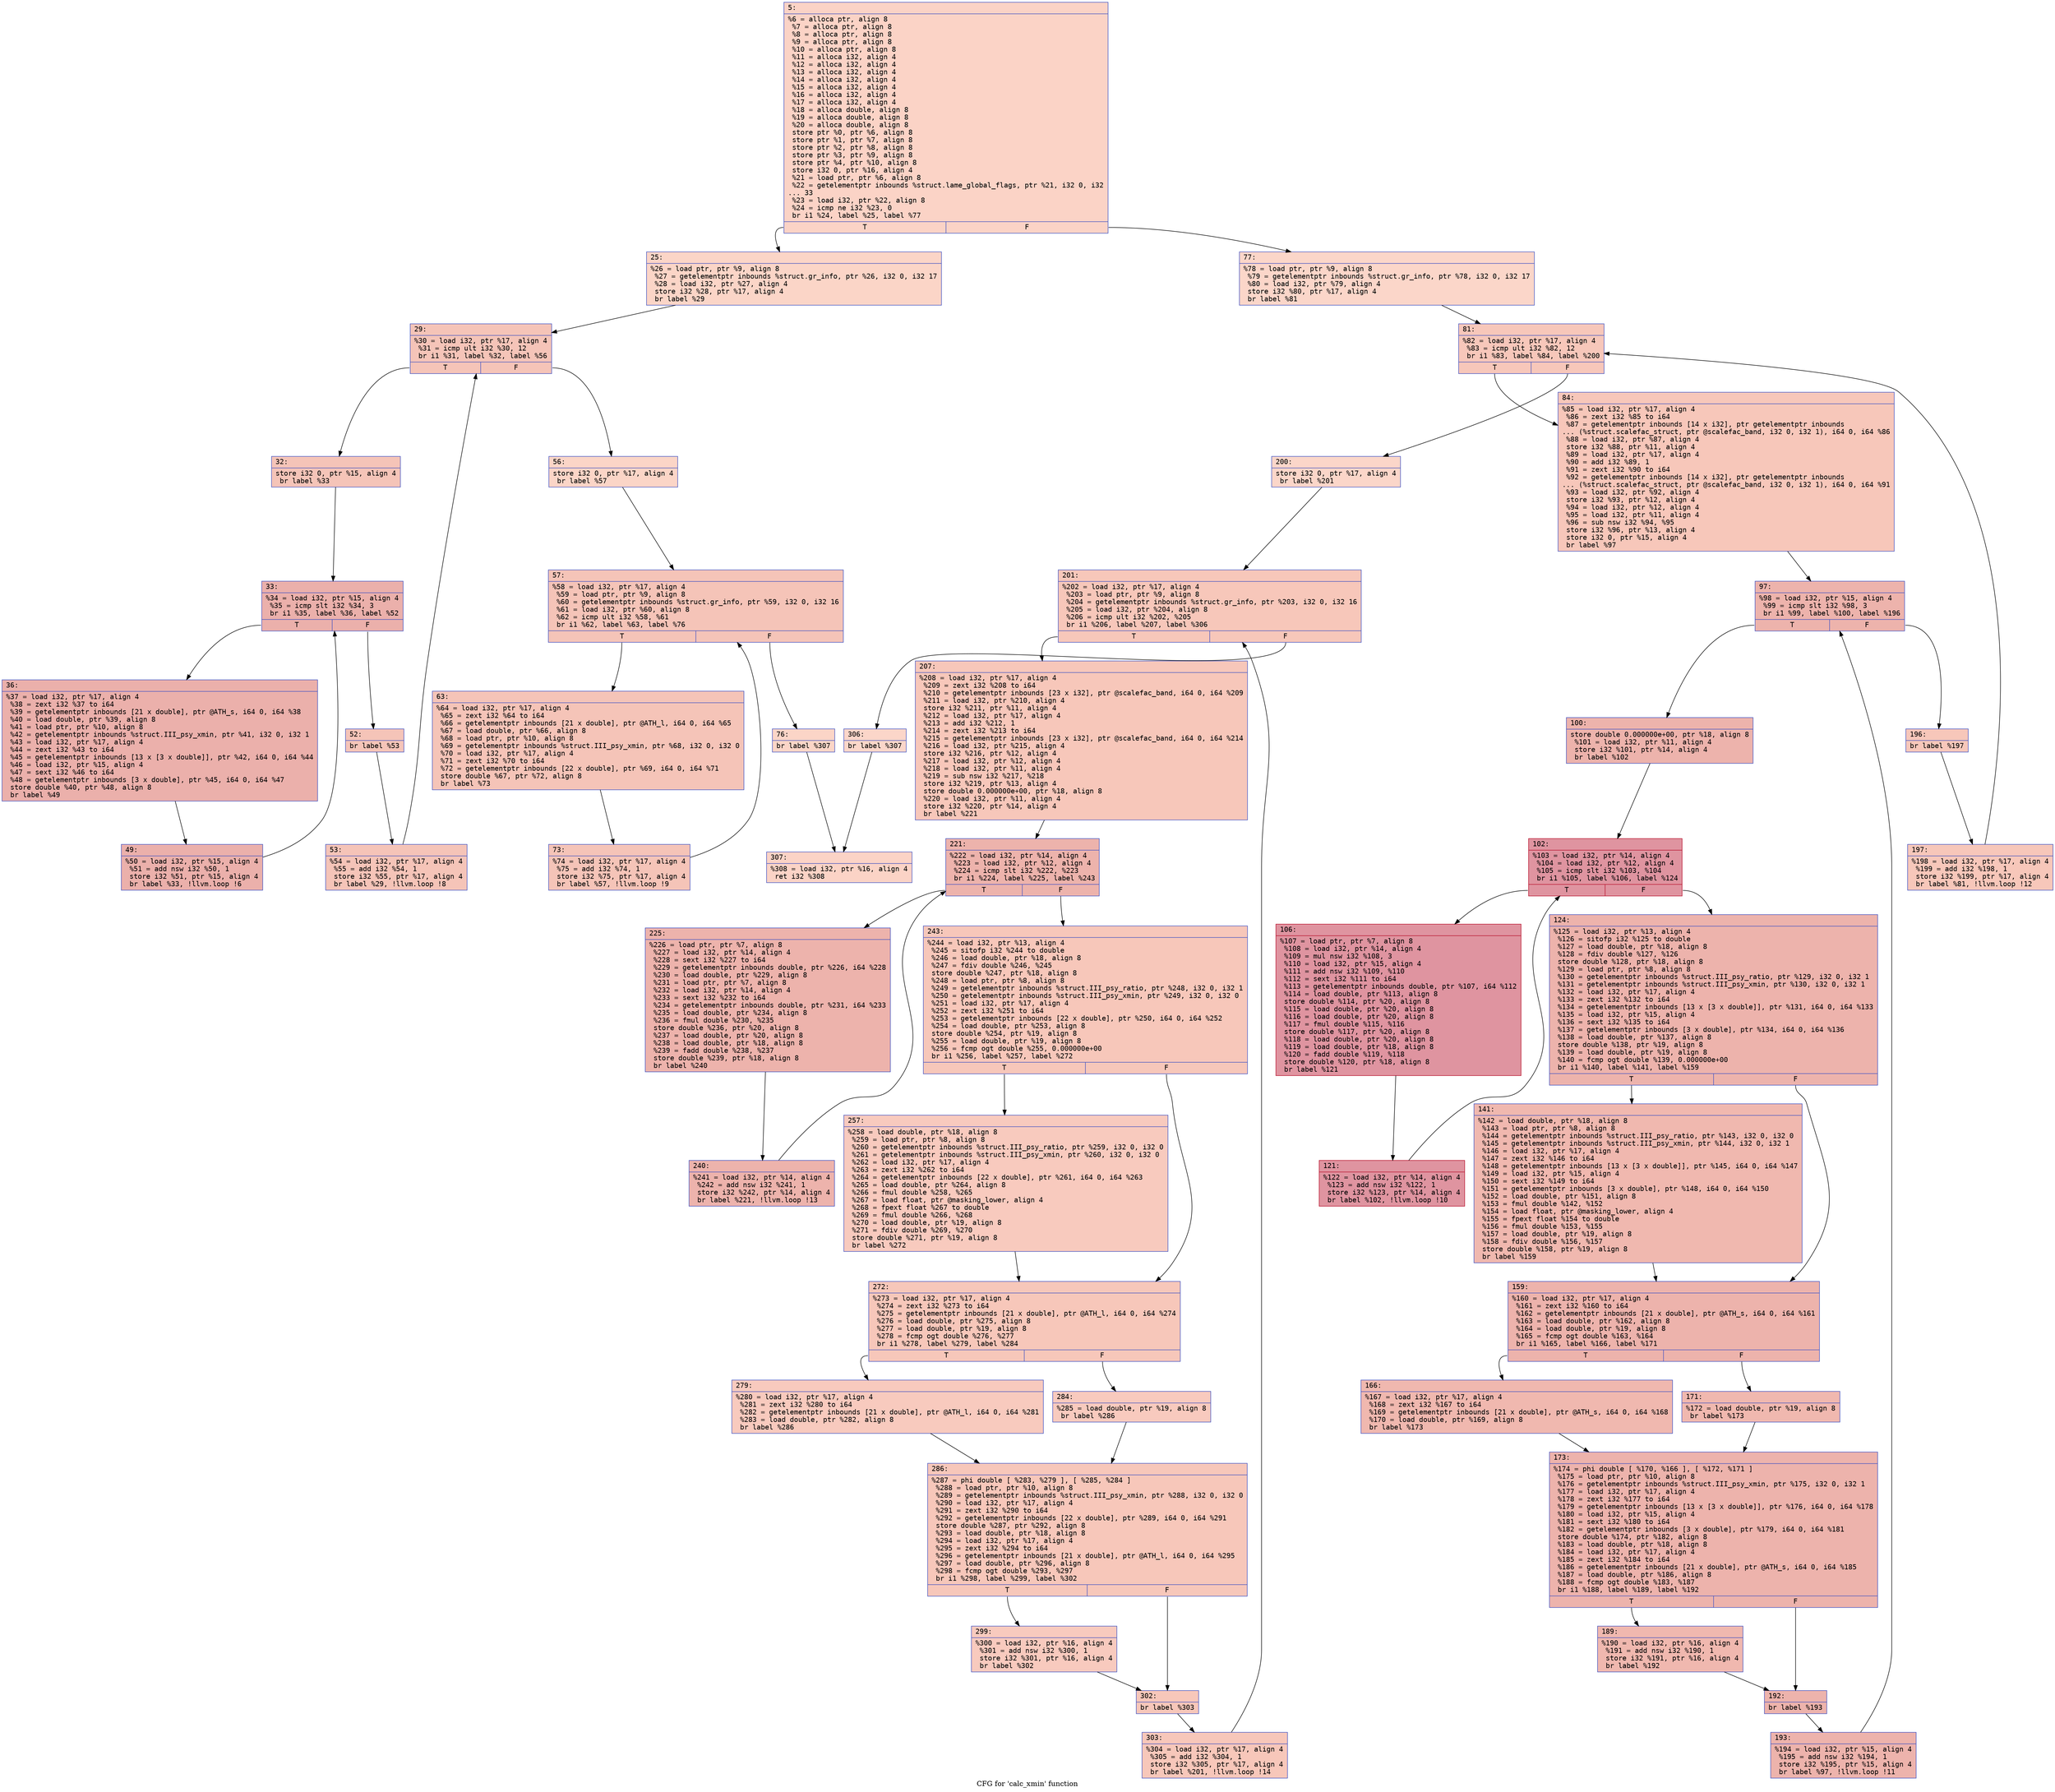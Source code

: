digraph "CFG for 'calc_xmin' function" {
	label="CFG for 'calc_xmin' function";

	Node0x6000016171b0 [shape=record,color="#3d50c3ff", style=filled, fillcolor="#f59c7d70" fontname="Courier",label="{5:\l|  %6 = alloca ptr, align 8\l  %7 = alloca ptr, align 8\l  %8 = alloca ptr, align 8\l  %9 = alloca ptr, align 8\l  %10 = alloca ptr, align 8\l  %11 = alloca i32, align 4\l  %12 = alloca i32, align 4\l  %13 = alloca i32, align 4\l  %14 = alloca i32, align 4\l  %15 = alloca i32, align 4\l  %16 = alloca i32, align 4\l  %17 = alloca i32, align 4\l  %18 = alloca double, align 8\l  %19 = alloca double, align 8\l  %20 = alloca double, align 8\l  store ptr %0, ptr %6, align 8\l  store ptr %1, ptr %7, align 8\l  store ptr %2, ptr %8, align 8\l  store ptr %3, ptr %9, align 8\l  store ptr %4, ptr %10, align 8\l  store i32 0, ptr %16, align 4\l  %21 = load ptr, ptr %6, align 8\l  %22 = getelementptr inbounds %struct.lame_global_flags, ptr %21, i32 0, i32\l... 33\l  %23 = load i32, ptr %22, align 8\l  %24 = icmp ne i32 %23, 0\l  br i1 %24, label %25, label %77\l|{<s0>T|<s1>F}}"];
	Node0x6000016171b0:s0 -> Node0x600001617200[tooltip="5 -> 25\nProbability 62.50%" ];
	Node0x6000016171b0:s1 -> Node0x600001617610[tooltip="5 -> 77\nProbability 37.50%" ];
	Node0x600001617200 [shape=record,color="#3d50c3ff", style=filled, fillcolor="#f5a08170" fontname="Courier",label="{25:\l|  %26 = load ptr, ptr %9, align 8\l  %27 = getelementptr inbounds %struct.gr_info, ptr %26, i32 0, i32 17\l  %28 = load i32, ptr %27, align 4\l  store i32 %28, ptr %17, align 4\l  br label %29\l}"];
	Node0x600001617200 -> Node0x600001617250[tooltip="25 -> 29\nProbability 100.00%" ];
	Node0x600001617250 [shape=record,color="#3d50c3ff", style=filled, fillcolor="#e97a5f70" fontname="Courier",label="{29:\l|  %30 = load i32, ptr %17, align 4\l  %31 = icmp ult i32 %30, 12\l  br i1 %31, label %32, label %56\l|{<s0>T|<s1>F}}"];
	Node0x600001617250:s0 -> Node0x6000016172a0[tooltip="29 -> 32\nProbability 96.88%" ];
	Node0x600001617250:s1 -> Node0x600001617480[tooltip="29 -> 56\nProbability 3.12%" ];
	Node0x6000016172a0 [shape=record,color="#3d50c3ff", style=filled, fillcolor="#e97a5f70" fontname="Courier",label="{32:\l|  store i32 0, ptr %15, align 4\l  br label %33\l}"];
	Node0x6000016172a0 -> Node0x6000016172f0[tooltip="32 -> 33\nProbability 100.00%" ];
	Node0x6000016172f0 [shape=record,color="#3d50c3ff", style=filled, fillcolor="#d24b4070" fontname="Courier",label="{33:\l|  %34 = load i32, ptr %15, align 4\l  %35 = icmp slt i32 %34, 3\l  br i1 %35, label %36, label %52\l|{<s0>T|<s1>F}}"];
	Node0x6000016172f0:s0 -> Node0x600001617340[tooltip="33 -> 36\nProbability 96.88%" ];
	Node0x6000016172f0:s1 -> Node0x6000016173e0[tooltip="33 -> 52\nProbability 3.12%" ];
	Node0x600001617340 [shape=record,color="#3d50c3ff", style=filled, fillcolor="#d24b4070" fontname="Courier",label="{36:\l|  %37 = load i32, ptr %17, align 4\l  %38 = zext i32 %37 to i64\l  %39 = getelementptr inbounds [21 x double], ptr @ATH_s, i64 0, i64 %38\l  %40 = load double, ptr %39, align 8\l  %41 = load ptr, ptr %10, align 8\l  %42 = getelementptr inbounds %struct.III_psy_xmin, ptr %41, i32 0, i32 1\l  %43 = load i32, ptr %17, align 4\l  %44 = zext i32 %43 to i64\l  %45 = getelementptr inbounds [13 x [3 x double]], ptr %42, i64 0, i64 %44\l  %46 = load i32, ptr %15, align 4\l  %47 = sext i32 %46 to i64\l  %48 = getelementptr inbounds [3 x double], ptr %45, i64 0, i64 %47\l  store double %40, ptr %48, align 8\l  br label %49\l}"];
	Node0x600001617340 -> Node0x600001617390[tooltip="36 -> 49\nProbability 100.00%" ];
	Node0x600001617390 [shape=record,color="#3d50c3ff", style=filled, fillcolor="#d24b4070" fontname="Courier",label="{49:\l|  %50 = load i32, ptr %15, align 4\l  %51 = add nsw i32 %50, 1\l  store i32 %51, ptr %15, align 4\l  br label %33, !llvm.loop !6\l}"];
	Node0x600001617390 -> Node0x6000016172f0[tooltip="49 -> 33\nProbability 100.00%" ];
	Node0x6000016173e0 [shape=record,color="#3d50c3ff", style=filled, fillcolor="#e97a5f70" fontname="Courier",label="{52:\l|  br label %53\l}"];
	Node0x6000016173e0 -> Node0x600001617430[tooltip="52 -> 53\nProbability 100.00%" ];
	Node0x600001617430 [shape=record,color="#3d50c3ff", style=filled, fillcolor="#e97a5f70" fontname="Courier",label="{53:\l|  %54 = load i32, ptr %17, align 4\l  %55 = add i32 %54, 1\l  store i32 %55, ptr %17, align 4\l  br label %29, !llvm.loop !8\l}"];
	Node0x600001617430 -> Node0x600001617250[tooltip="53 -> 29\nProbability 100.00%" ];
	Node0x600001617480 [shape=record,color="#3d50c3ff", style=filled, fillcolor="#f5a08170" fontname="Courier",label="{56:\l|  store i32 0, ptr %17, align 4\l  br label %57\l}"];
	Node0x600001617480 -> Node0x6000016174d0[tooltip="56 -> 57\nProbability 100.00%" ];
	Node0x6000016174d0 [shape=record,color="#3d50c3ff", style=filled, fillcolor="#e97a5f70" fontname="Courier",label="{57:\l|  %58 = load i32, ptr %17, align 4\l  %59 = load ptr, ptr %9, align 8\l  %60 = getelementptr inbounds %struct.gr_info, ptr %59, i32 0, i32 16\l  %61 = load i32, ptr %60, align 8\l  %62 = icmp ult i32 %58, %61\l  br i1 %62, label %63, label %76\l|{<s0>T|<s1>F}}"];
	Node0x6000016174d0:s0 -> Node0x600001617520[tooltip="57 -> 63\nProbability 96.88%" ];
	Node0x6000016174d0:s1 -> Node0x6000016175c0[tooltip="57 -> 76\nProbability 3.12%" ];
	Node0x600001617520 [shape=record,color="#3d50c3ff", style=filled, fillcolor="#e97a5f70" fontname="Courier",label="{63:\l|  %64 = load i32, ptr %17, align 4\l  %65 = zext i32 %64 to i64\l  %66 = getelementptr inbounds [21 x double], ptr @ATH_l, i64 0, i64 %65\l  %67 = load double, ptr %66, align 8\l  %68 = load ptr, ptr %10, align 8\l  %69 = getelementptr inbounds %struct.III_psy_xmin, ptr %68, i32 0, i32 0\l  %70 = load i32, ptr %17, align 4\l  %71 = zext i32 %70 to i64\l  %72 = getelementptr inbounds [22 x double], ptr %69, i64 0, i64 %71\l  store double %67, ptr %72, align 8\l  br label %73\l}"];
	Node0x600001617520 -> Node0x600001617570[tooltip="63 -> 73\nProbability 100.00%" ];
	Node0x600001617570 [shape=record,color="#3d50c3ff", style=filled, fillcolor="#e97a5f70" fontname="Courier",label="{73:\l|  %74 = load i32, ptr %17, align 4\l  %75 = add i32 %74, 1\l  store i32 %75, ptr %17, align 4\l  br label %57, !llvm.loop !9\l}"];
	Node0x600001617570 -> Node0x6000016174d0[tooltip="73 -> 57\nProbability 100.00%" ];
	Node0x6000016175c0 [shape=record,color="#3d50c3ff", style=filled, fillcolor="#f5a08170" fontname="Courier",label="{76:\l|  br label %307\l}"];
	Node0x6000016175c0 -> Node0x600001608140[tooltip="76 -> 307\nProbability 100.00%" ];
	Node0x600001617610 [shape=record,color="#3d50c3ff", style=filled, fillcolor="#f6a38570" fontname="Courier",label="{77:\l|  %78 = load ptr, ptr %9, align 8\l  %79 = getelementptr inbounds %struct.gr_info, ptr %78, i32 0, i32 17\l  %80 = load i32, ptr %79, align 4\l  store i32 %80, ptr %17, align 4\l  br label %81\l}"];
	Node0x600001617610 -> Node0x600001617660[tooltip="77 -> 81\nProbability 100.00%" ];
	Node0x600001617660 [shape=record,color="#3d50c3ff", style=filled, fillcolor="#ec7f6370" fontname="Courier",label="{81:\l|  %82 = load i32, ptr %17, align 4\l  %83 = icmp ult i32 %82, 12\l  br i1 %83, label %84, label %200\l|{<s0>T|<s1>F}}"];
	Node0x600001617660:s0 -> Node0x6000016176b0[tooltip="81 -> 84\nProbability 96.88%" ];
	Node0x600001617660:s1 -> Node0x600001617c00[tooltip="81 -> 200\nProbability 3.12%" ];
	Node0x6000016176b0 [shape=record,color="#3d50c3ff", style=filled, fillcolor="#ec7f6370" fontname="Courier",label="{84:\l|  %85 = load i32, ptr %17, align 4\l  %86 = zext i32 %85 to i64\l  %87 = getelementptr inbounds [14 x i32], ptr getelementptr inbounds\l... (%struct.scalefac_struct, ptr @scalefac_band, i32 0, i32 1), i64 0, i64 %86\l  %88 = load i32, ptr %87, align 4\l  store i32 %88, ptr %11, align 4\l  %89 = load i32, ptr %17, align 4\l  %90 = add i32 %89, 1\l  %91 = zext i32 %90 to i64\l  %92 = getelementptr inbounds [14 x i32], ptr getelementptr inbounds\l... (%struct.scalefac_struct, ptr @scalefac_band, i32 0, i32 1), i64 0, i64 %91\l  %93 = load i32, ptr %92, align 4\l  store i32 %93, ptr %12, align 4\l  %94 = load i32, ptr %12, align 4\l  %95 = load i32, ptr %11, align 4\l  %96 = sub nsw i32 %94, %95\l  store i32 %96, ptr %13, align 4\l  store i32 0, ptr %15, align 4\l  br label %97\l}"];
	Node0x6000016176b0 -> Node0x600001617700[tooltip="84 -> 97\nProbability 100.00%" ];
	Node0x600001617700 [shape=record,color="#3d50c3ff", style=filled, fillcolor="#d6524470" fontname="Courier",label="{97:\l|  %98 = load i32, ptr %15, align 4\l  %99 = icmp slt i32 %98, 3\l  br i1 %99, label %100, label %196\l|{<s0>T|<s1>F}}"];
	Node0x600001617700:s0 -> Node0x600001617750[tooltip="97 -> 100\nProbability 96.88%" ];
	Node0x600001617700:s1 -> Node0x600001617b60[tooltip="97 -> 196\nProbability 3.12%" ];
	Node0x600001617750 [shape=record,color="#3d50c3ff", style=filled, fillcolor="#d6524470" fontname="Courier",label="{100:\l|  store double 0.000000e+00, ptr %18, align 8\l  %101 = load i32, ptr %11, align 4\l  store i32 %101, ptr %14, align 4\l  br label %102\l}"];
	Node0x600001617750 -> Node0x6000016177a0[tooltip="100 -> 102\nProbability 100.00%" ];
	Node0x6000016177a0 [shape=record,color="#b70d28ff", style=filled, fillcolor="#b70d2870" fontname="Courier",label="{102:\l|  %103 = load i32, ptr %14, align 4\l  %104 = load i32, ptr %12, align 4\l  %105 = icmp slt i32 %103, %104\l  br i1 %105, label %106, label %124\l|{<s0>T|<s1>F}}"];
	Node0x6000016177a0:s0 -> Node0x6000016177f0[tooltip="102 -> 106\nProbability 96.88%" ];
	Node0x6000016177a0:s1 -> Node0x600001617890[tooltip="102 -> 124\nProbability 3.12%" ];
	Node0x6000016177f0 [shape=record,color="#b70d28ff", style=filled, fillcolor="#b70d2870" fontname="Courier",label="{106:\l|  %107 = load ptr, ptr %7, align 8\l  %108 = load i32, ptr %14, align 4\l  %109 = mul nsw i32 %108, 3\l  %110 = load i32, ptr %15, align 4\l  %111 = add nsw i32 %109, %110\l  %112 = sext i32 %111 to i64\l  %113 = getelementptr inbounds double, ptr %107, i64 %112\l  %114 = load double, ptr %113, align 8\l  store double %114, ptr %20, align 8\l  %115 = load double, ptr %20, align 8\l  %116 = load double, ptr %20, align 8\l  %117 = fmul double %115, %116\l  store double %117, ptr %20, align 8\l  %118 = load double, ptr %20, align 8\l  %119 = load double, ptr %18, align 8\l  %120 = fadd double %119, %118\l  store double %120, ptr %18, align 8\l  br label %121\l}"];
	Node0x6000016177f0 -> Node0x600001617840[tooltip="106 -> 121\nProbability 100.00%" ];
	Node0x600001617840 [shape=record,color="#b70d28ff", style=filled, fillcolor="#b70d2870" fontname="Courier",label="{121:\l|  %122 = load i32, ptr %14, align 4\l  %123 = add nsw i32 %122, 1\l  store i32 %123, ptr %14, align 4\l  br label %102, !llvm.loop !10\l}"];
	Node0x600001617840 -> Node0x6000016177a0[tooltip="121 -> 102\nProbability 100.00%" ];
	Node0x600001617890 [shape=record,color="#3d50c3ff", style=filled, fillcolor="#d6524470" fontname="Courier",label="{124:\l|  %125 = load i32, ptr %13, align 4\l  %126 = sitofp i32 %125 to double\l  %127 = load double, ptr %18, align 8\l  %128 = fdiv double %127, %126\l  store double %128, ptr %18, align 8\l  %129 = load ptr, ptr %8, align 8\l  %130 = getelementptr inbounds %struct.III_psy_ratio, ptr %129, i32 0, i32 1\l  %131 = getelementptr inbounds %struct.III_psy_xmin, ptr %130, i32 0, i32 1\l  %132 = load i32, ptr %17, align 4\l  %133 = zext i32 %132 to i64\l  %134 = getelementptr inbounds [13 x [3 x double]], ptr %131, i64 0, i64 %133\l  %135 = load i32, ptr %15, align 4\l  %136 = sext i32 %135 to i64\l  %137 = getelementptr inbounds [3 x double], ptr %134, i64 0, i64 %136\l  %138 = load double, ptr %137, align 8\l  store double %138, ptr %19, align 8\l  %139 = load double, ptr %19, align 8\l  %140 = fcmp ogt double %139, 0.000000e+00\l  br i1 %140, label %141, label %159\l|{<s0>T|<s1>F}}"];
	Node0x600001617890:s0 -> Node0x6000016178e0[tooltip="124 -> 141\nProbability 50.00%" ];
	Node0x600001617890:s1 -> Node0x600001617930[tooltip="124 -> 159\nProbability 50.00%" ];
	Node0x6000016178e0 [shape=record,color="#3d50c3ff", style=filled, fillcolor="#dc5d4a70" fontname="Courier",label="{141:\l|  %142 = load double, ptr %18, align 8\l  %143 = load ptr, ptr %8, align 8\l  %144 = getelementptr inbounds %struct.III_psy_ratio, ptr %143, i32 0, i32 0\l  %145 = getelementptr inbounds %struct.III_psy_xmin, ptr %144, i32 0, i32 1\l  %146 = load i32, ptr %17, align 4\l  %147 = zext i32 %146 to i64\l  %148 = getelementptr inbounds [13 x [3 x double]], ptr %145, i64 0, i64 %147\l  %149 = load i32, ptr %15, align 4\l  %150 = sext i32 %149 to i64\l  %151 = getelementptr inbounds [3 x double], ptr %148, i64 0, i64 %150\l  %152 = load double, ptr %151, align 8\l  %153 = fmul double %142, %152\l  %154 = load float, ptr @masking_lower, align 4\l  %155 = fpext float %154 to double\l  %156 = fmul double %153, %155\l  %157 = load double, ptr %19, align 8\l  %158 = fdiv double %156, %157\l  store double %158, ptr %19, align 8\l  br label %159\l}"];
	Node0x6000016178e0 -> Node0x600001617930[tooltip="141 -> 159\nProbability 100.00%" ];
	Node0x600001617930 [shape=record,color="#3d50c3ff", style=filled, fillcolor="#d6524470" fontname="Courier",label="{159:\l|  %160 = load i32, ptr %17, align 4\l  %161 = zext i32 %160 to i64\l  %162 = getelementptr inbounds [21 x double], ptr @ATH_s, i64 0, i64 %161\l  %163 = load double, ptr %162, align 8\l  %164 = load double, ptr %19, align 8\l  %165 = fcmp ogt double %163, %164\l  br i1 %165, label %166, label %171\l|{<s0>T|<s1>F}}"];
	Node0x600001617930:s0 -> Node0x600001617980[tooltip="159 -> 166\nProbability 50.00%" ];
	Node0x600001617930:s1 -> Node0x6000016179d0[tooltip="159 -> 171\nProbability 50.00%" ];
	Node0x600001617980 [shape=record,color="#3d50c3ff", style=filled, fillcolor="#dc5d4a70" fontname="Courier",label="{166:\l|  %167 = load i32, ptr %17, align 4\l  %168 = zext i32 %167 to i64\l  %169 = getelementptr inbounds [21 x double], ptr @ATH_s, i64 0, i64 %168\l  %170 = load double, ptr %169, align 8\l  br label %173\l}"];
	Node0x600001617980 -> Node0x600001617a20[tooltip="166 -> 173\nProbability 100.00%" ];
	Node0x6000016179d0 [shape=record,color="#3d50c3ff", style=filled, fillcolor="#dc5d4a70" fontname="Courier",label="{171:\l|  %172 = load double, ptr %19, align 8\l  br label %173\l}"];
	Node0x6000016179d0 -> Node0x600001617a20[tooltip="171 -> 173\nProbability 100.00%" ];
	Node0x600001617a20 [shape=record,color="#3d50c3ff", style=filled, fillcolor="#d6524470" fontname="Courier",label="{173:\l|  %174 = phi double [ %170, %166 ], [ %172, %171 ]\l  %175 = load ptr, ptr %10, align 8\l  %176 = getelementptr inbounds %struct.III_psy_xmin, ptr %175, i32 0, i32 1\l  %177 = load i32, ptr %17, align 4\l  %178 = zext i32 %177 to i64\l  %179 = getelementptr inbounds [13 x [3 x double]], ptr %176, i64 0, i64 %178\l  %180 = load i32, ptr %15, align 4\l  %181 = sext i32 %180 to i64\l  %182 = getelementptr inbounds [3 x double], ptr %179, i64 0, i64 %181\l  store double %174, ptr %182, align 8\l  %183 = load double, ptr %18, align 8\l  %184 = load i32, ptr %17, align 4\l  %185 = zext i32 %184 to i64\l  %186 = getelementptr inbounds [21 x double], ptr @ATH_s, i64 0, i64 %185\l  %187 = load double, ptr %186, align 8\l  %188 = fcmp ogt double %183, %187\l  br i1 %188, label %189, label %192\l|{<s0>T|<s1>F}}"];
	Node0x600001617a20:s0 -> Node0x600001617a70[tooltip="173 -> 189\nProbability 50.00%" ];
	Node0x600001617a20:s1 -> Node0x600001617ac0[tooltip="173 -> 192\nProbability 50.00%" ];
	Node0x600001617a70 [shape=record,color="#3d50c3ff", style=filled, fillcolor="#dc5d4a70" fontname="Courier",label="{189:\l|  %190 = load i32, ptr %16, align 4\l  %191 = add nsw i32 %190, 1\l  store i32 %191, ptr %16, align 4\l  br label %192\l}"];
	Node0x600001617a70 -> Node0x600001617ac0[tooltip="189 -> 192\nProbability 100.00%" ];
	Node0x600001617ac0 [shape=record,color="#3d50c3ff", style=filled, fillcolor="#d6524470" fontname="Courier",label="{192:\l|  br label %193\l}"];
	Node0x600001617ac0 -> Node0x600001617b10[tooltip="192 -> 193\nProbability 100.00%" ];
	Node0x600001617b10 [shape=record,color="#3d50c3ff", style=filled, fillcolor="#d6524470" fontname="Courier",label="{193:\l|  %194 = load i32, ptr %15, align 4\l  %195 = add nsw i32 %194, 1\l  store i32 %195, ptr %15, align 4\l  br label %97, !llvm.loop !11\l}"];
	Node0x600001617b10 -> Node0x600001617700[tooltip="193 -> 97\nProbability 100.00%" ];
	Node0x600001617b60 [shape=record,color="#3d50c3ff", style=filled, fillcolor="#ec7f6370" fontname="Courier",label="{196:\l|  br label %197\l}"];
	Node0x600001617b60 -> Node0x600001617bb0[tooltip="196 -> 197\nProbability 100.00%" ];
	Node0x600001617bb0 [shape=record,color="#3d50c3ff", style=filled, fillcolor="#ec7f6370" fontname="Courier",label="{197:\l|  %198 = load i32, ptr %17, align 4\l  %199 = add i32 %198, 1\l  store i32 %199, ptr %17, align 4\l  br label %81, !llvm.loop !12\l}"];
	Node0x600001617bb0 -> Node0x600001617660[tooltip="197 -> 81\nProbability 100.00%" ];
	Node0x600001617c00 [shape=record,color="#3d50c3ff", style=filled, fillcolor="#f6a38570" fontname="Courier",label="{200:\l|  store i32 0, ptr %17, align 4\l  br label %201\l}"];
	Node0x600001617c00 -> Node0x600001617c50[tooltip="200 -> 201\nProbability 100.00%" ];
	Node0x600001617c50 [shape=record,color="#3d50c3ff", style=filled, fillcolor="#ec7f6370" fontname="Courier",label="{201:\l|  %202 = load i32, ptr %17, align 4\l  %203 = load ptr, ptr %9, align 8\l  %204 = getelementptr inbounds %struct.gr_info, ptr %203, i32 0, i32 16\l  %205 = load i32, ptr %204, align 8\l  %206 = icmp ult i32 %202, %205\l  br i1 %206, label %207, label %306\l|{<s0>T|<s1>F}}"];
	Node0x600001617c50:s0 -> Node0x600001617ca0[tooltip="201 -> 207\nProbability 96.88%" ];
	Node0x600001617c50:s1 -> Node0x6000016080f0[tooltip="201 -> 306\nProbability 3.12%" ];
	Node0x600001617ca0 [shape=record,color="#3d50c3ff", style=filled, fillcolor="#ec7f6370" fontname="Courier",label="{207:\l|  %208 = load i32, ptr %17, align 4\l  %209 = zext i32 %208 to i64\l  %210 = getelementptr inbounds [23 x i32], ptr @scalefac_band, i64 0, i64 %209\l  %211 = load i32, ptr %210, align 4\l  store i32 %211, ptr %11, align 4\l  %212 = load i32, ptr %17, align 4\l  %213 = add i32 %212, 1\l  %214 = zext i32 %213 to i64\l  %215 = getelementptr inbounds [23 x i32], ptr @scalefac_band, i64 0, i64 %214\l  %216 = load i32, ptr %215, align 4\l  store i32 %216, ptr %12, align 4\l  %217 = load i32, ptr %12, align 4\l  %218 = load i32, ptr %11, align 4\l  %219 = sub nsw i32 %217, %218\l  store i32 %219, ptr %13, align 4\l  store double 0.000000e+00, ptr %18, align 8\l  %220 = load i32, ptr %11, align 4\l  store i32 %220, ptr %14, align 4\l  br label %221\l}"];
	Node0x600001617ca0 -> Node0x600001617cf0[tooltip="207 -> 221\nProbability 100.00%" ];
	Node0x600001617cf0 [shape=record,color="#3d50c3ff", style=filled, fillcolor="#d6524470" fontname="Courier",label="{221:\l|  %222 = load i32, ptr %14, align 4\l  %223 = load i32, ptr %12, align 4\l  %224 = icmp slt i32 %222, %223\l  br i1 %224, label %225, label %243\l|{<s0>T|<s1>F}}"];
	Node0x600001617cf0:s0 -> Node0x600001617d40[tooltip="221 -> 225\nProbability 96.88%" ];
	Node0x600001617cf0:s1 -> Node0x600001617de0[tooltip="221 -> 243\nProbability 3.12%" ];
	Node0x600001617d40 [shape=record,color="#3d50c3ff", style=filled, fillcolor="#d6524470" fontname="Courier",label="{225:\l|  %226 = load ptr, ptr %7, align 8\l  %227 = load i32, ptr %14, align 4\l  %228 = sext i32 %227 to i64\l  %229 = getelementptr inbounds double, ptr %226, i64 %228\l  %230 = load double, ptr %229, align 8\l  %231 = load ptr, ptr %7, align 8\l  %232 = load i32, ptr %14, align 4\l  %233 = sext i32 %232 to i64\l  %234 = getelementptr inbounds double, ptr %231, i64 %233\l  %235 = load double, ptr %234, align 8\l  %236 = fmul double %230, %235\l  store double %236, ptr %20, align 8\l  %237 = load double, ptr %20, align 8\l  %238 = load double, ptr %18, align 8\l  %239 = fadd double %238, %237\l  store double %239, ptr %18, align 8\l  br label %240\l}"];
	Node0x600001617d40 -> Node0x600001617d90[tooltip="225 -> 240\nProbability 100.00%" ];
	Node0x600001617d90 [shape=record,color="#3d50c3ff", style=filled, fillcolor="#d6524470" fontname="Courier",label="{240:\l|  %241 = load i32, ptr %14, align 4\l  %242 = add nsw i32 %241, 1\l  store i32 %242, ptr %14, align 4\l  br label %221, !llvm.loop !13\l}"];
	Node0x600001617d90 -> Node0x600001617cf0[tooltip="240 -> 221\nProbability 100.00%" ];
	Node0x600001617de0 [shape=record,color="#3d50c3ff", style=filled, fillcolor="#ec7f6370" fontname="Courier",label="{243:\l|  %244 = load i32, ptr %13, align 4\l  %245 = sitofp i32 %244 to double\l  %246 = load double, ptr %18, align 8\l  %247 = fdiv double %246, %245\l  store double %247, ptr %18, align 8\l  %248 = load ptr, ptr %8, align 8\l  %249 = getelementptr inbounds %struct.III_psy_ratio, ptr %248, i32 0, i32 1\l  %250 = getelementptr inbounds %struct.III_psy_xmin, ptr %249, i32 0, i32 0\l  %251 = load i32, ptr %17, align 4\l  %252 = zext i32 %251 to i64\l  %253 = getelementptr inbounds [22 x double], ptr %250, i64 0, i64 %252\l  %254 = load double, ptr %253, align 8\l  store double %254, ptr %19, align 8\l  %255 = load double, ptr %19, align 8\l  %256 = fcmp ogt double %255, 0.000000e+00\l  br i1 %256, label %257, label %272\l|{<s0>T|<s1>F}}"];
	Node0x600001617de0:s0 -> Node0x600001617e30[tooltip="243 -> 257\nProbability 50.00%" ];
	Node0x600001617de0:s1 -> Node0x600001617e80[tooltip="243 -> 272\nProbability 50.00%" ];
	Node0x600001617e30 [shape=record,color="#3d50c3ff", style=filled, fillcolor="#ef886b70" fontname="Courier",label="{257:\l|  %258 = load double, ptr %18, align 8\l  %259 = load ptr, ptr %8, align 8\l  %260 = getelementptr inbounds %struct.III_psy_ratio, ptr %259, i32 0, i32 0\l  %261 = getelementptr inbounds %struct.III_psy_xmin, ptr %260, i32 0, i32 0\l  %262 = load i32, ptr %17, align 4\l  %263 = zext i32 %262 to i64\l  %264 = getelementptr inbounds [22 x double], ptr %261, i64 0, i64 %263\l  %265 = load double, ptr %264, align 8\l  %266 = fmul double %258, %265\l  %267 = load float, ptr @masking_lower, align 4\l  %268 = fpext float %267 to double\l  %269 = fmul double %266, %268\l  %270 = load double, ptr %19, align 8\l  %271 = fdiv double %269, %270\l  store double %271, ptr %19, align 8\l  br label %272\l}"];
	Node0x600001617e30 -> Node0x600001617e80[tooltip="257 -> 272\nProbability 100.00%" ];
	Node0x600001617e80 [shape=record,color="#3d50c3ff", style=filled, fillcolor="#ec7f6370" fontname="Courier",label="{272:\l|  %273 = load i32, ptr %17, align 4\l  %274 = zext i32 %273 to i64\l  %275 = getelementptr inbounds [21 x double], ptr @ATH_l, i64 0, i64 %274\l  %276 = load double, ptr %275, align 8\l  %277 = load double, ptr %19, align 8\l  %278 = fcmp ogt double %276, %277\l  br i1 %278, label %279, label %284\l|{<s0>T|<s1>F}}"];
	Node0x600001617e80:s0 -> Node0x600001617ed0[tooltip="272 -> 279\nProbability 50.00%" ];
	Node0x600001617e80:s1 -> Node0x600001617f20[tooltip="272 -> 284\nProbability 50.00%" ];
	Node0x600001617ed0 [shape=record,color="#3d50c3ff", style=filled, fillcolor="#ef886b70" fontname="Courier",label="{279:\l|  %280 = load i32, ptr %17, align 4\l  %281 = zext i32 %280 to i64\l  %282 = getelementptr inbounds [21 x double], ptr @ATH_l, i64 0, i64 %281\l  %283 = load double, ptr %282, align 8\l  br label %286\l}"];
	Node0x600001617ed0 -> Node0x600001617f70[tooltip="279 -> 286\nProbability 100.00%" ];
	Node0x600001617f20 [shape=record,color="#3d50c3ff", style=filled, fillcolor="#ef886b70" fontname="Courier",label="{284:\l|  %285 = load double, ptr %19, align 8\l  br label %286\l}"];
	Node0x600001617f20 -> Node0x600001617f70[tooltip="284 -> 286\nProbability 100.00%" ];
	Node0x600001617f70 [shape=record,color="#3d50c3ff", style=filled, fillcolor="#ec7f6370" fontname="Courier",label="{286:\l|  %287 = phi double [ %283, %279 ], [ %285, %284 ]\l  %288 = load ptr, ptr %10, align 8\l  %289 = getelementptr inbounds %struct.III_psy_xmin, ptr %288, i32 0, i32 0\l  %290 = load i32, ptr %17, align 4\l  %291 = zext i32 %290 to i64\l  %292 = getelementptr inbounds [22 x double], ptr %289, i64 0, i64 %291\l  store double %287, ptr %292, align 8\l  %293 = load double, ptr %18, align 8\l  %294 = load i32, ptr %17, align 4\l  %295 = zext i32 %294 to i64\l  %296 = getelementptr inbounds [21 x double], ptr @ATH_l, i64 0, i64 %295\l  %297 = load double, ptr %296, align 8\l  %298 = fcmp ogt double %293, %297\l  br i1 %298, label %299, label %302\l|{<s0>T|<s1>F}}"];
	Node0x600001617f70:s0 -> Node0x600001608000[tooltip="286 -> 299\nProbability 50.00%" ];
	Node0x600001617f70:s1 -> Node0x600001608050[tooltip="286 -> 302\nProbability 50.00%" ];
	Node0x600001608000 [shape=record,color="#3d50c3ff", style=filled, fillcolor="#ef886b70" fontname="Courier",label="{299:\l|  %300 = load i32, ptr %16, align 4\l  %301 = add nsw i32 %300, 1\l  store i32 %301, ptr %16, align 4\l  br label %302\l}"];
	Node0x600001608000 -> Node0x600001608050[tooltip="299 -> 302\nProbability 100.00%" ];
	Node0x600001608050 [shape=record,color="#3d50c3ff", style=filled, fillcolor="#ec7f6370" fontname="Courier",label="{302:\l|  br label %303\l}"];
	Node0x600001608050 -> Node0x6000016080a0[tooltip="302 -> 303\nProbability 100.00%" ];
	Node0x6000016080a0 [shape=record,color="#3d50c3ff", style=filled, fillcolor="#ec7f6370" fontname="Courier",label="{303:\l|  %304 = load i32, ptr %17, align 4\l  %305 = add i32 %304, 1\l  store i32 %305, ptr %17, align 4\l  br label %201, !llvm.loop !14\l}"];
	Node0x6000016080a0 -> Node0x600001617c50[tooltip="303 -> 201\nProbability 100.00%" ];
	Node0x6000016080f0 [shape=record,color="#3d50c3ff", style=filled, fillcolor="#f6a38570" fontname="Courier",label="{306:\l|  br label %307\l}"];
	Node0x6000016080f0 -> Node0x600001608140[tooltip="306 -> 307\nProbability 100.00%" ];
	Node0x600001608140 [shape=record,color="#3d50c3ff", style=filled, fillcolor="#f59c7d70" fontname="Courier",label="{307:\l|  %308 = load i32, ptr %16, align 4\l  ret i32 %308\l}"];
}
